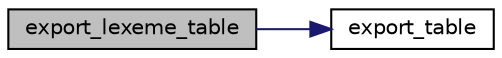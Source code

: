 digraph "export_lexeme_table"
{
 // LATEX_PDF_SIZE
  edge [fontname="Helvetica",fontsize="10",labelfontname="Helvetica",labelfontsize="10"];
  node [fontname="Helvetica",fontsize="10",shape=record];
  rankdir="LR";
  Node1 [label="export_lexeme_table",height=0.2,width=0.4,color="black", fillcolor="grey75", style="filled", fontcolor="black",tooltip="Exports the lexeme table to a file."];
  Node1 -> Node2 [color="midnightblue",fontsize="10",style="solid",fontname="Helvetica"];
  Node2 [label="export_table",height=0.2,width=0.4,color="black", fillcolor="white", style="filled",URL="$d0/d41/utility_8c.html#ae0ed135c525b7672bbbfe6de611971d9",tooltip="Generic function to export a table."];
}
